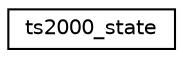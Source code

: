 digraph "Graphical Class Hierarchy"
{
 // INTERACTIVE_SVG=YES
  edge [fontname="Helvetica",fontsize="10",labelfontname="Helvetica",labelfontsize="10"];
  node [fontname="Helvetica",fontsize="10",shape=record];
  rankdir="LR";
  Node0 [label="ts2000_state",height=0.2,width=0.4,color="black", fillcolor="white", style="filled",URL="$structts2000__state.html",tooltip="TS2000 state. "];
}
